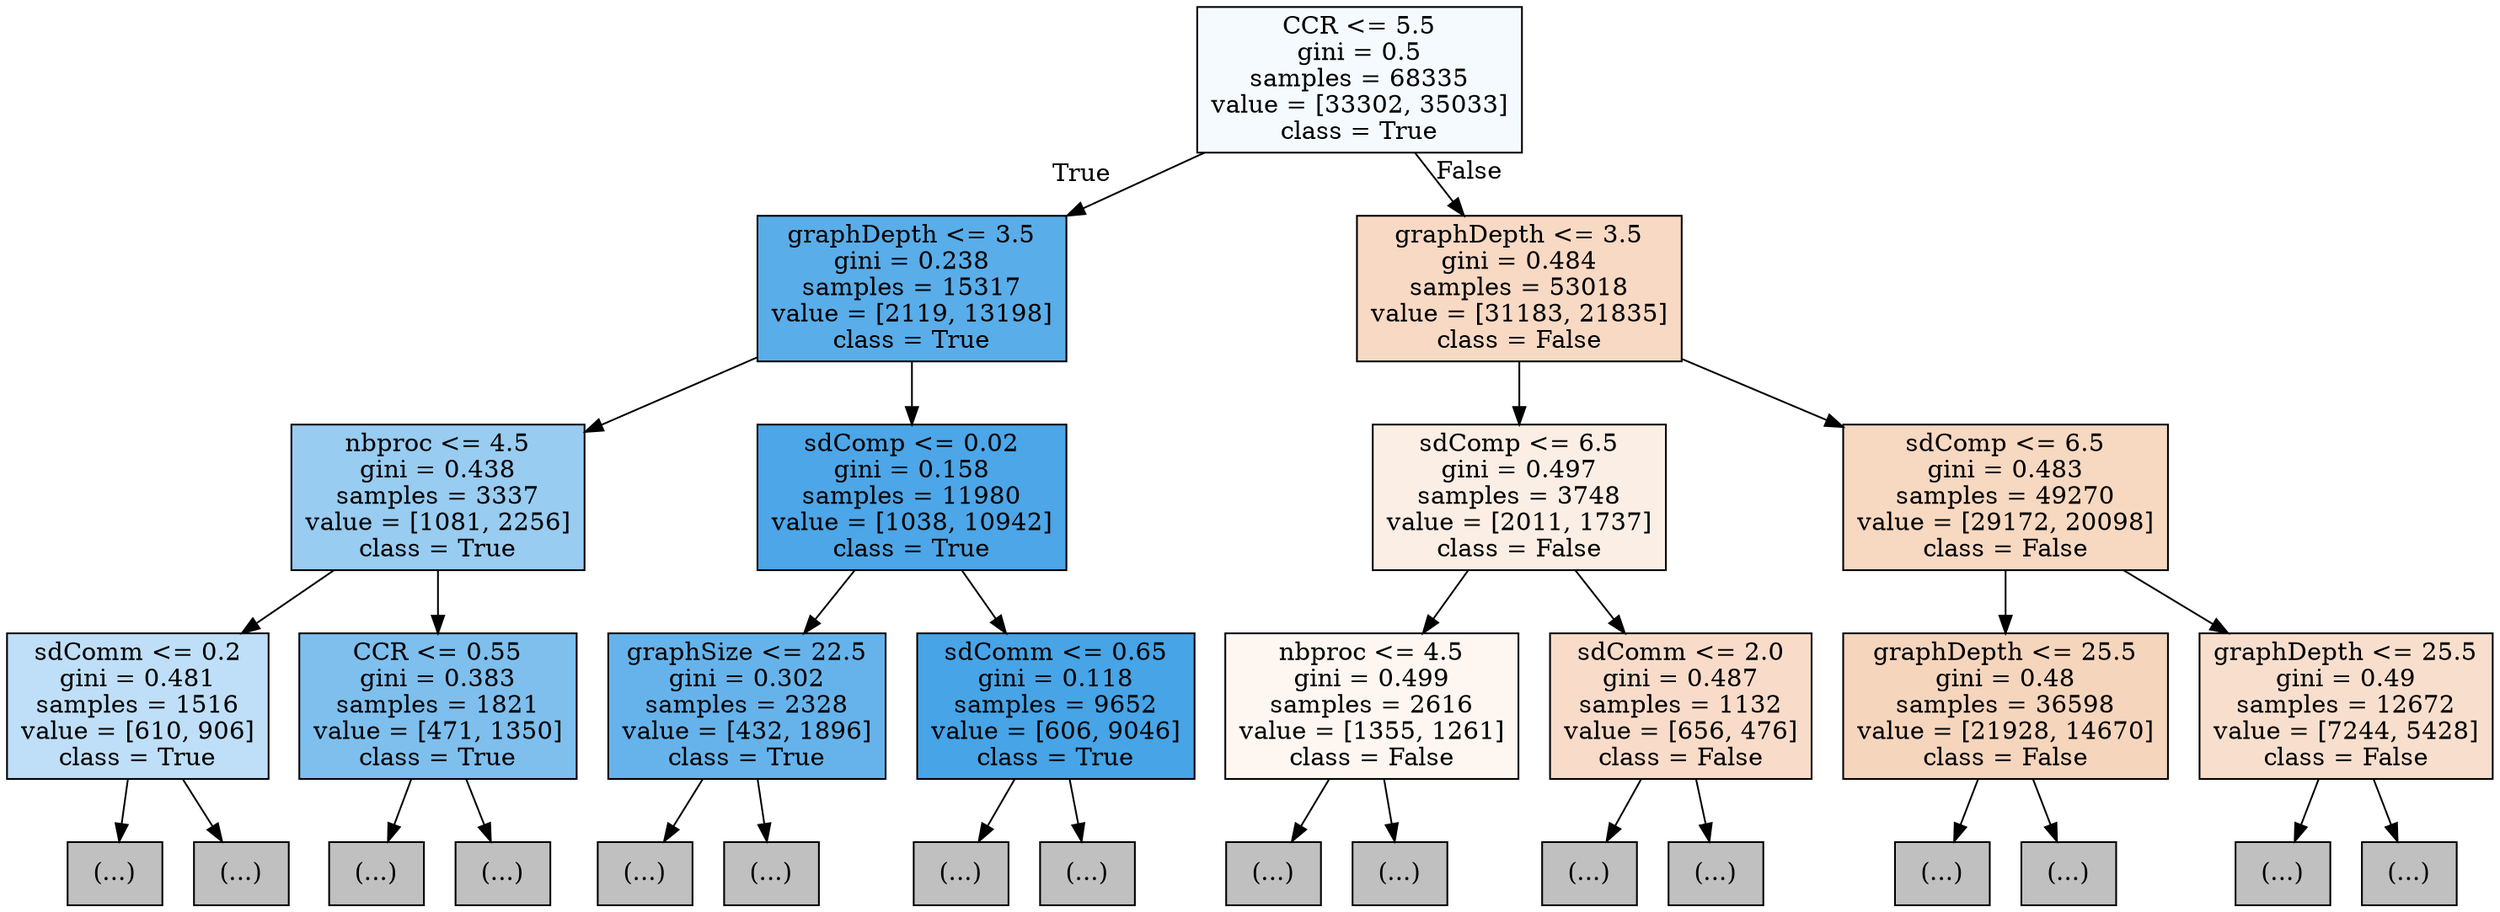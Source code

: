 digraph Tree {
node [shape=box, style="filled", color="black"] ;
0 [label="CCR <= 5.5\ngini = 0.5\nsamples = 68335\nvalue = [33302, 35033]\nclass = True", fillcolor="#f5fafe"] ;
1 [label="graphDepth <= 3.5\ngini = 0.238\nsamples = 15317\nvalue = [2119, 13198]\nclass = True", fillcolor="#59ade9"] ;
0 -> 1 [labeldistance=2.5, labelangle=45, headlabel="True"] ;
2 [label="nbproc <= 4.5\ngini = 0.438\nsamples = 3337\nvalue = [1081, 2256]\nclass = True", fillcolor="#98ccf1"] ;
1 -> 2 ;
3 [label="sdComm <= 0.2\ngini = 0.481\nsamples = 1516\nvalue = [610, 906]\nclass = True", fillcolor="#bedff7"] ;
2 -> 3 ;
4 [label="(...)", fillcolor="#C0C0C0"] ;
3 -> 4 ;
27 [label="(...)", fillcolor="#C0C0C0"] ;
3 -> 27 ;
38 [label="CCR <= 0.55\ngini = 0.383\nsamples = 1821\nvalue = [471, 1350]\nclass = True", fillcolor="#7ebfee"] ;
2 -> 38 ;
39 [label="(...)", fillcolor="#C0C0C0"] ;
38 -> 39 ;
56 [label="(...)", fillcolor="#C0C0C0"] ;
38 -> 56 ;
73 [label="sdComp <= 0.02\ngini = 0.158\nsamples = 11980\nvalue = [1038, 10942]\nclass = True", fillcolor="#4ca6e7"] ;
1 -> 73 ;
74 [label="graphSize <= 22.5\ngini = 0.302\nsamples = 2328\nvalue = [432, 1896]\nclass = True", fillcolor="#66b3eb"] ;
73 -> 74 ;
75 [label="(...)", fillcolor="#C0C0C0"] ;
74 -> 75 ;
86 [label="(...)", fillcolor="#C0C0C0"] ;
74 -> 86 ;
117 [label="sdComm <= 0.65\ngini = 0.118\nsamples = 9652\nvalue = [606, 9046]\nclass = True", fillcolor="#46a4e7"] ;
73 -> 117 ;
118 [label="(...)", fillcolor="#C0C0C0"] ;
117 -> 118 ;
211 [label="(...)", fillcolor="#C0C0C0"] ;
117 -> 211 ;
246 [label="graphDepth <= 3.5\ngini = 0.484\nsamples = 53018\nvalue = [31183, 21835]\nclass = False", fillcolor="#f7d9c4"] ;
0 -> 246 [labeldistance=2.5, labelangle=-45, headlabel="False"] ;
247 [label="sdComp <= 6.5\ngini = 0.497\nsamples = 3748\nvalue = [2011, 1737]\nclass = False", fillcolor="#fbeee4"] ;
246 -> 247 ;
248 [label="nbproc <= 4.5\ngini = 0.499\nsamples = 2616\nvalue = [1355, 1261]\nclass = False", fillcolor="#fdf6f1"] ;
247 -> 248 ;
249 [label="(...)", fillcolor="#C0C0C0"] ;
248 -> 249 ;
260 [label="(...)", fillcolor="#C0C0C0"] ;
248 -> 260 ;
271 [label="sdComm <= 2.0\ngini = 0.487\nsamples = 1132\nvalue = [656, 476]\nclass = False", fillcolor="#f8dcc9"] ;
247 -> 271 ;
272 [label="(...)", fillcolor="#C0C0C0"] ;
271 -> 272 ;
275 [label="(...)", fillcolor="#C0C0C0"] ;
271 -> 275 ;
282 [label="sdComp <= 6.5\ngini = 0.483\nsamples = 49270\nvalue = [29172, 20098]\nclass = False", fillcolor="#f7d8c1"] ;
246 -> 282 ;
283 [label="graphDepth <= 25.5\ngini = 0.48\nsamples = 36598\nvalue = [21928, 14670]\nclass = False", fillcolor="#f6d5bd"] ;
282 -> 283 ;
284 [label="(...)", fillcolor="#C0C0C0"] ;
283 -> 284 ;
427 [label="(...)", fillcolor="#C0C0C0"] ;
283 -> 427 ;
450 [label="graphDepth <= 25.5\ngini = 0.49\nsamples = 12672\nvalue = [7244, 5428]\nclass = False", fillcolor="#f8dfcd"] ;
282 -> 450 ;
451 [label="(...)", fillcolor="#C0C0C0"] ;
450 -> 451 ;
522 [label="(...)", fillcolor="#C0C0C0"] ;
450 -> 522 ;
}